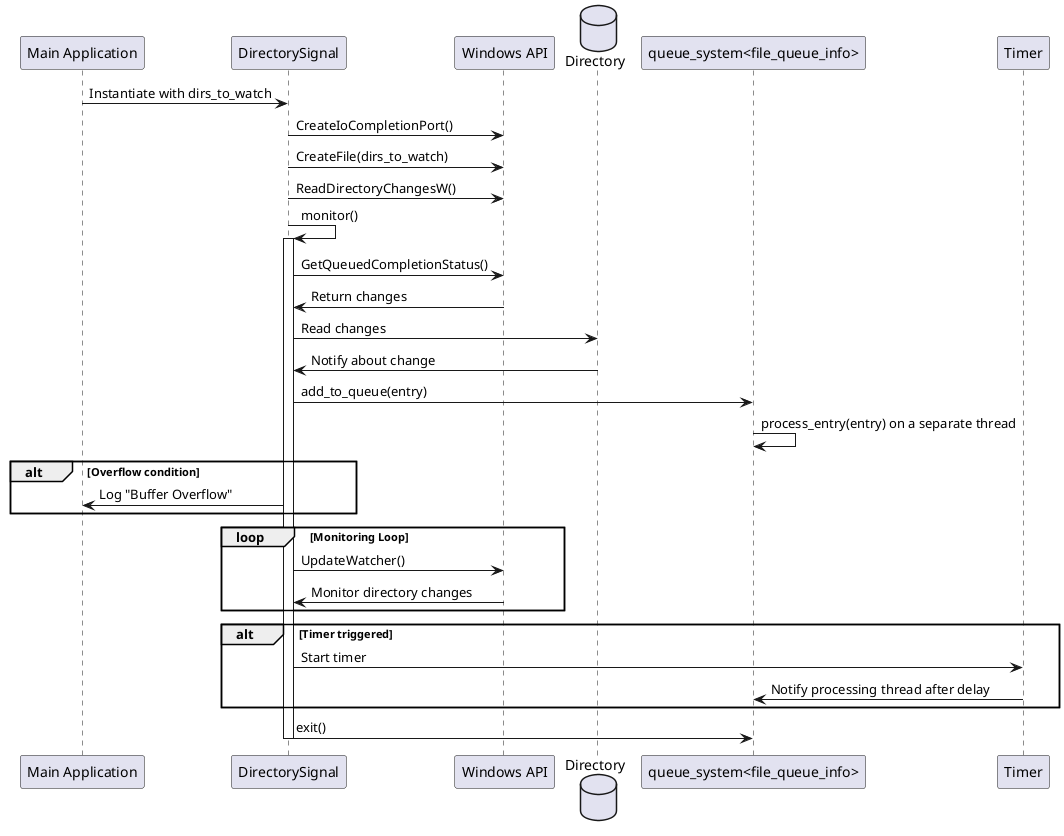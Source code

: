 @startuml directorysignal


participant "Main Application" as app
participant "DirectorySignal" as ds
participant "Windows API" as winapi
database "Directory" as dir
participant "queue_system<file_queue_info>" as qs
participant "Timer" as timer

app -> ds : Instantiate with dirs_to_watch
ds -> winapi : CreateIoCompletionPort()
ds -> winapi : CreateFile(dirs_to_watch)
ds -> winapi : ReadDirectoryChangesW()
ds -> ds : monitor()
activate ds

ds -> winapi : GetQueuedCompletionStatus()
winapi -> ds : Return changes
ds -> dir : Read changes
dir -> ds : Notify about change

ds -> qs : add_to_queue(entry)
qs -> qs : process_entry(entry) on a separate thread

alt Overflow condition
    ds -> app : Log "Buffer Overflow"
end

loop Monitoring Loop
    ds -> winapi : UpdateWatcher()
    winapi -> ds : Monitor directory changes
end

alt Timer triggered
    ds -> timer : Start timer
    timer -> qs : Notify processing thread after delay
end

ds -> qs : exit()
deactivate ds

@enduml
